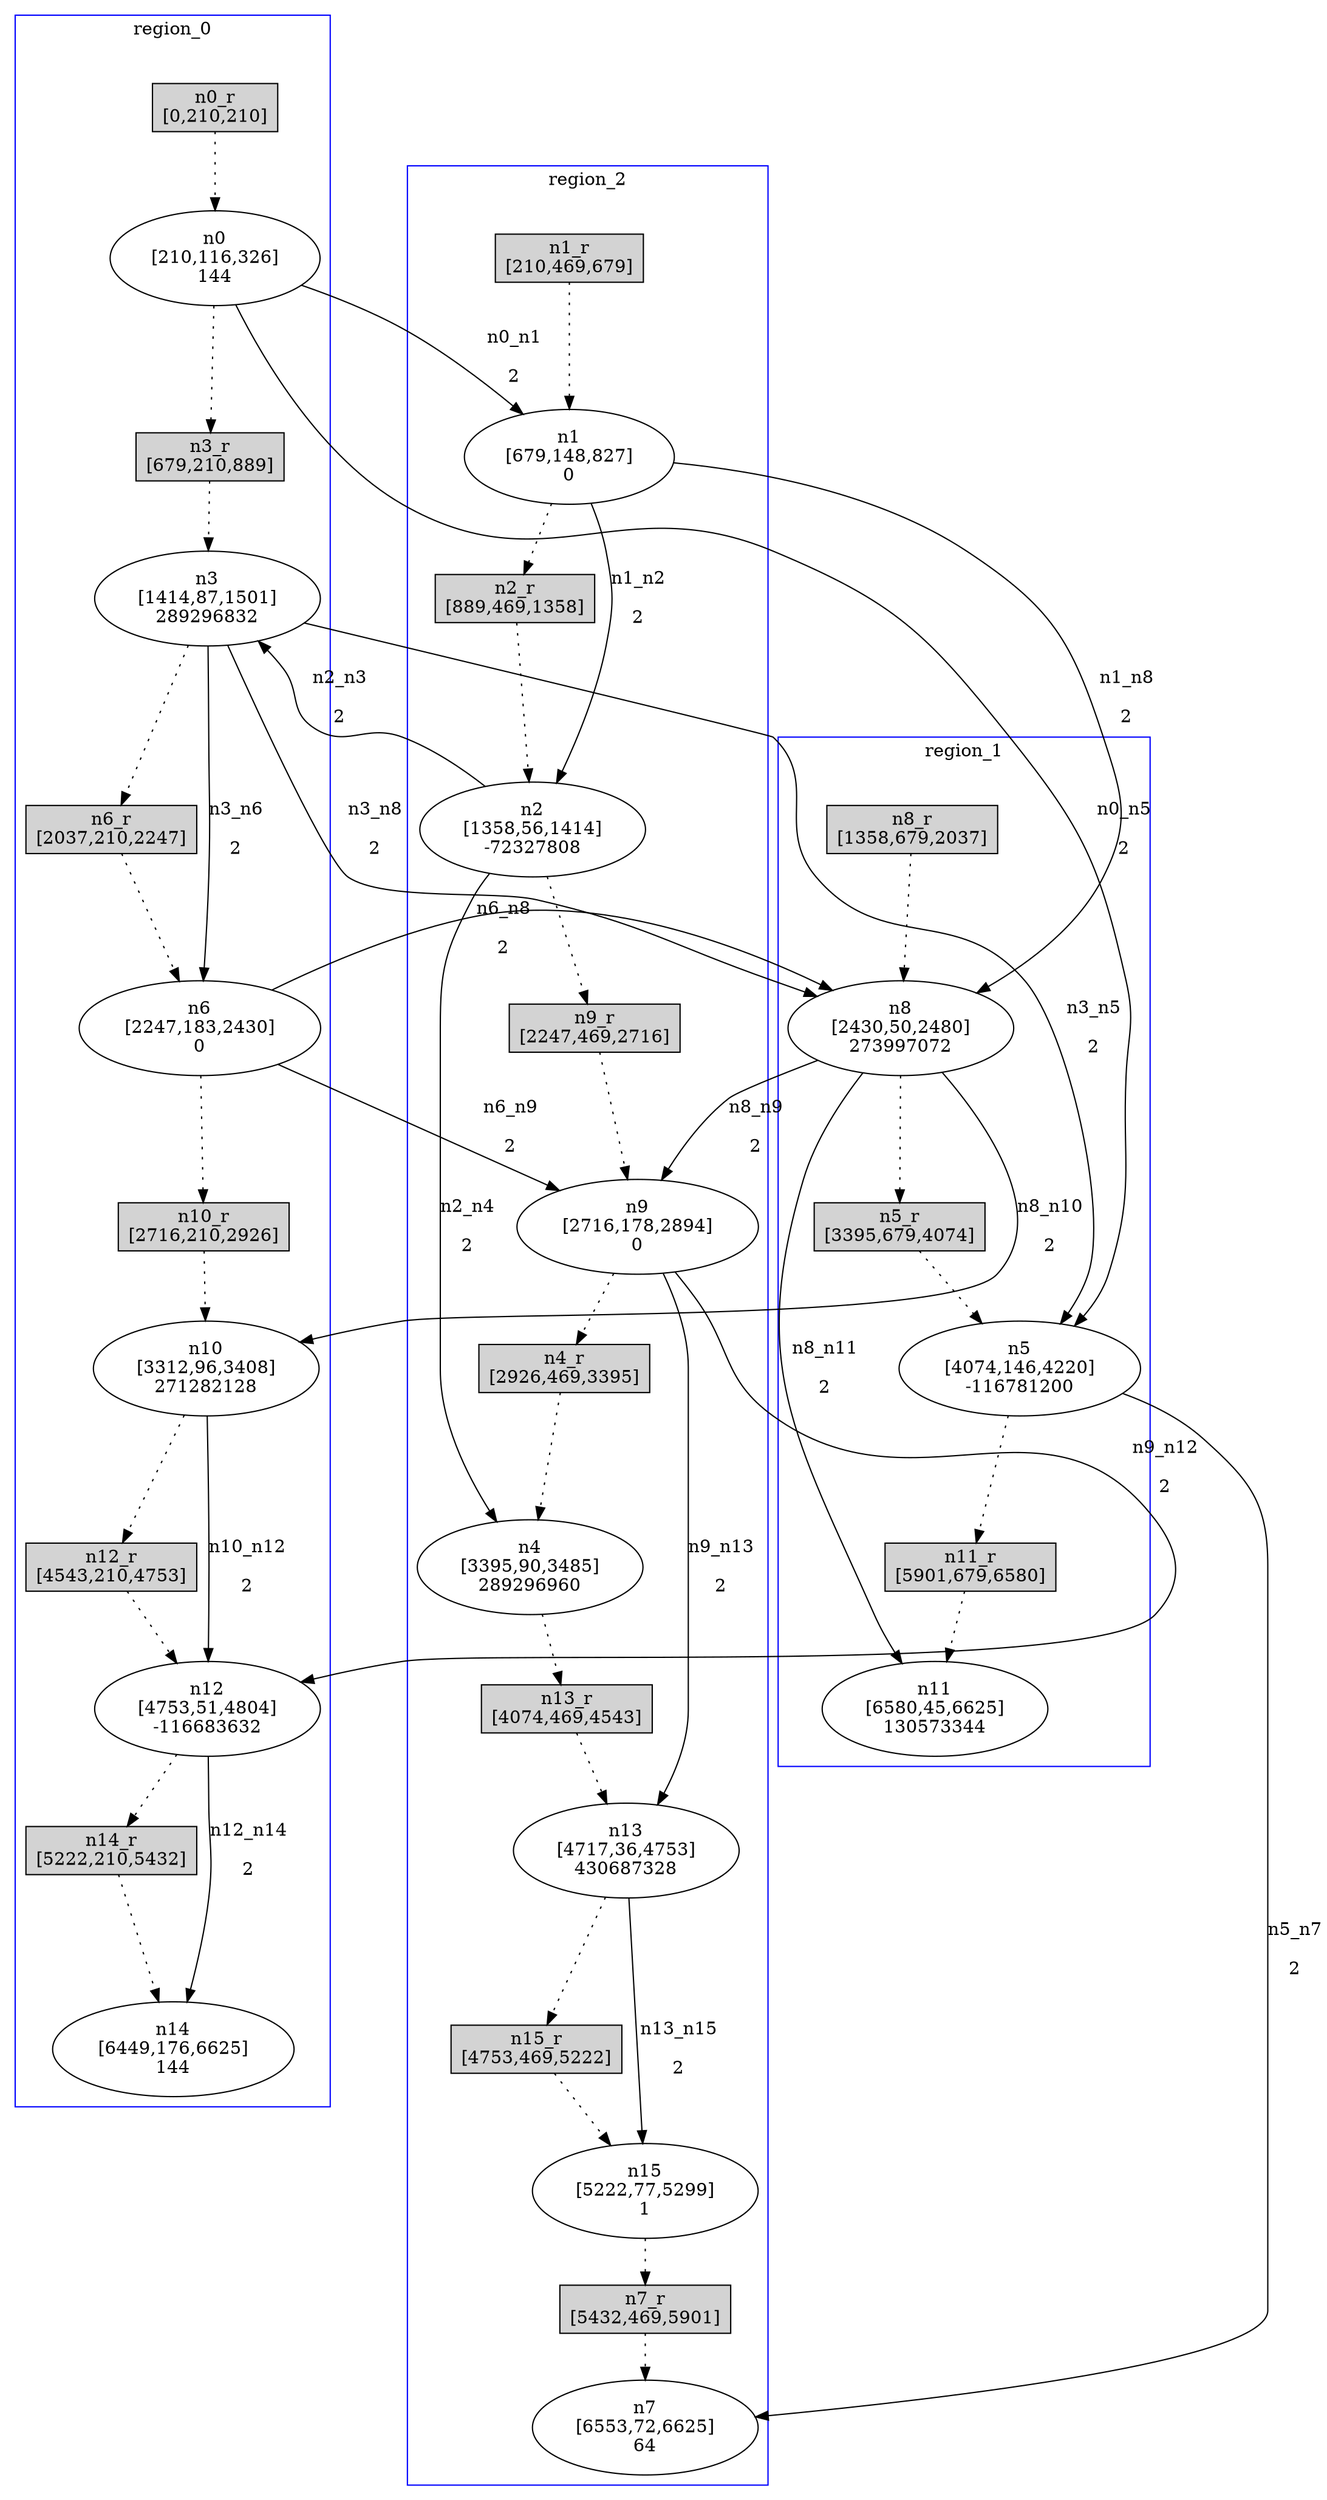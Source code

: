 //3-LSsolveMIPnSolStatus 9.
//4-SL 6625.
//5-LSsolveMIPsolveTime(double) 1800.09.
//6-reconfigurateNum(int) 16.
//7-reconfigurateTime(int) 6580.
digraph test_0 {
	size="28,40";
	subgraph cluster0 {
		stytle=filled;
		color=blue;
		label=region_0;
		n0_r [ shape = box, style = filled, label = "n0_r\n[0,210,210]" ];
		n0 [ label="n0\n[210,116,326]\n144" ];
		n0_r -> n0 [ style = dotted ];
		n3_r [ shape = box, style = filled, label = "n3_r\n[679,210,889]" ];
		n3 [ label="n3\n[1414,87,1501]\n289296832" ];
		n3_r -> n3 [ style = dotted ];
		n6_r [ shape = box, style = filled, label = "n6_r\n[2037,210,2247]" ];
		n6 [ label="n6\n[2247,183,2430]\n0" ];
		n6_r -> n6 [ style = dotted ];
		n10_r [ shape = box, style = filled, label = "n10_r\n[2716,210,2926]" ];
		n10 [ label="n10\n[3312,96,3408]\n271282128" ];
		n10_r -> n10 [ style = dotted ];
		n12_r [ shape = box, style = filled, label = "n12_r\n[4543,210,4753]" ];
		n12 [ label="n12\n[4753,51,4804]\n-116683632" ];
		n12_r -> n12 [ style = dotted ];
		n14_r [ shape = box, style = filled, label = "n14_r\n[5222,210,5432]" ];
		n14 [ label="n14\n[6449,176,6625]\n144" ];
		n14_r -> n14 [ style = dotted ];
		n0 -> n3_r [ style = dotted ];
		n3 -> n6_r [ style = dotted ];
		n6 -> n10_r [ style = dotted ];
		n10 -> n12_r [ style = dotted ];
		n12 -> n14_r [ style = dotted ];
	}
	subgraph cluster1 {
		stytle=filled;
		color=blue;
		label=region_1;
		n8_r [ shape = box, style = filled, label = "n8_r\n[1358,679,2037]" ];
		n8 [ label="n8\n[2430,50,2480]\n273997072" ];
		n8_r -> n8 [ style = dotted ];
		n5_r [ shape = box, style = filled, label = "n5_r\n[3395,679,4074]" ];
		n5 [ label="n5\n[4074,146,4220]\n-116781200" ];
		n5_r -> n5 [ style = dotted ];
		n11_r [ shape = box, style = filled, label = "n11_r\n[5901,679,6580]" ];
		n11 [ label="n11\n[6580,45,6625]\n130573344" ];
		n11_r -> n11 [ style = dotted ];
		n8 -> n5_r [ style = dotted ];
		n5 -> n11_r [ style = dotted ];
	}
	subgraph cluster2 {
		stytle=filled;
		color=blue;
		label=region_2;
		n1_r [ shape = box, style = filled, label = "n1_r\n[210,469,679]" ];
		n1 [ label="n1\n[679,148,827]\n0" ];
		n1_r -> n1 [ style = dotted ];
		n2_r [ shape = box, style = filled, label = "n2_r\n[889,469,1358]" ];
		n2 [ label="n2\n[1358,56,1414]\n-72327808" ];
		n2_r -> n2 [ style = dotted ];
		n9_r [ shape = box, style = filled, label = "n9_r\n[2247,469,2716]" ];
		n9 [ label="n9\n[2716,178,2894]\n0" ];
		n9_r -> n9 [ style = dotted ];
		n4_r [ shape = box, style = filled, label = "n4_r\n[2926,469,3395]" ];
		n4 [ label="n4\n[3395,90,3485]\n289296960" ];
		n4_r -> n4 [ style = dotted ];
		n13_r [ shape = box, style = filled, label = "n13_r\n[4074,469,4543]" ];
		n13 [ label="n13\n[4717,36,4753]\n430687328" ];
		n13_r -> n13 [ style = dotted ];
		n15_r [ shape = box, style = filled, label = "n15_r\n[4753,469,5222]" ];
		n15 [ label="n15\n[5222,77,5299]\n1" ];
		n15_r -> n15 [ style = dotted ];
		n7_r [ shape = box, style = filled, label = "n7_r\n[5432,469,5901]" ];
		n7 [ label="n7\n[6553,72,6625]\n64" ];
		n7_r -> n7 [ style = dotted ];
		n1 -> n2_r [ style = dotted ];
		n2 -> n9_r [ style = dotted ];
		n9 -> n4_r [ style = dotted ];
		n4 -> n13_r [ style = dotted ];
		n13 -> n15_r [ style = dotted ];
		n15 -> n7_r [ style = dotted ];
	}
	n0 -> n1 [ label="n0_n1\n2" ];
	n0 -> n5 [ label="n0_n5\n2" ];
	n1 -> n2 [ label="n1_n2\n2" ];
	n1 -> n8 [ label="n1_n8\n2" ];
	n5 -> n7 [ label="n5_n7\n2" ];
	n2 -> n3 [ label="n2_n3\n2" ];
	n2 -> n4 [ label="n2_n4\n2" ];
	n8 -> n9 [ label="n8_n9\n2" ];
	n8 -> n10 [ label="n8_n10\n2" ];
	n8 -> n11 [ label="n8_n11\n2" ];
	n3 -> n5 [ label="n3_n5\n2" ];
	n3 -> n6 [ label="n3_n6\n2" ];
	n3 -> n8 [ label="n3_n8\n2" ];
	n6 -> n8 [ label="n6_n8\n2" ];
	n6 -> n9 [ label="n6_n9\n2" ];
	n9 -> n12 [ label="n9_n12\n2" ];
	n9 -> n13 [ label="n9_n13\n2" ];
	n10 -> n12 [ label="n10_n12\n2" ];
	n12 -> n14 [ label="n12_n14\n2" ];
	n13 -> n15 [ label="n13_n15\n2" ];
}
